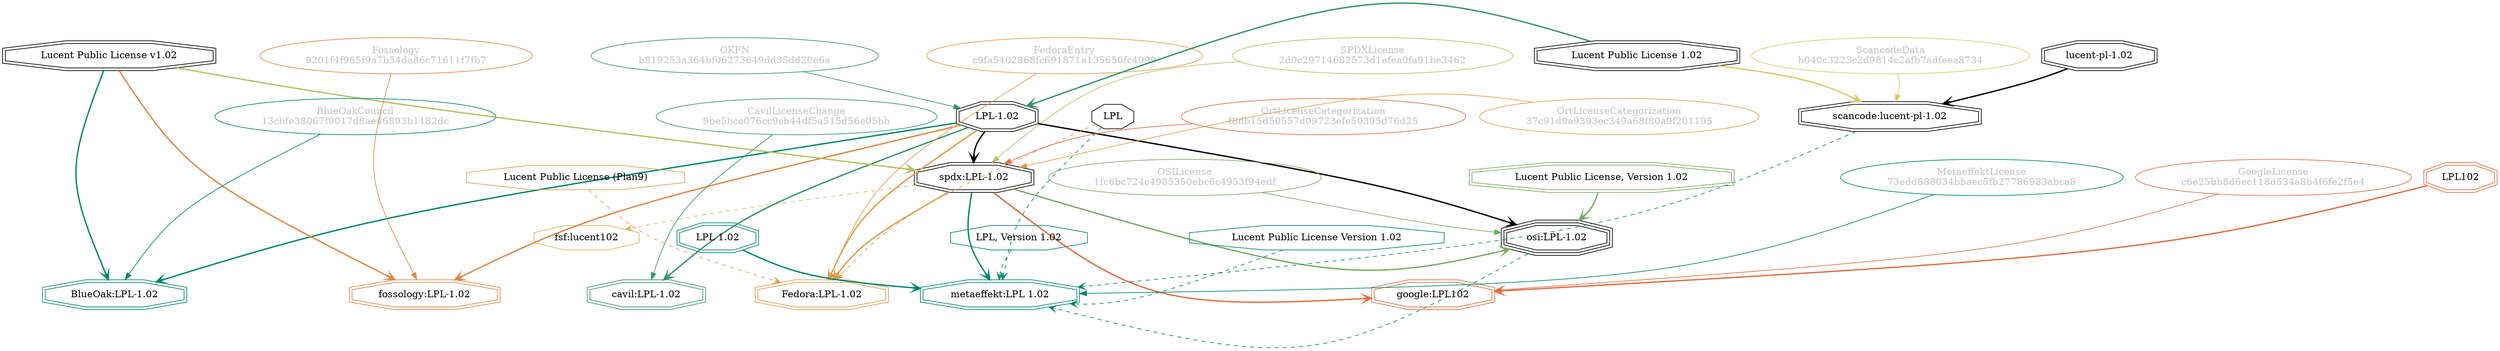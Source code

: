 strict digraph {
    node [shape=box];
    graph [splines=curved];
    2557 [label="SPDXLicense\n2d0c29714682573d1efea0fa91be3462"
         ,fontcolor=gray
         ,color="#b8bf62"
         ,fillcolor="beige;1"
         ,shape=ellipse];
    2558 [label="spdx:LPL-1.02"
         ,shape=doubleoctagon];
    2559 [label="LPL-1.02"
         ,shape=doubleoctagon];
    2560 [label="Lucent Public License v1.02"
         ,shape=doubleoctagon];
    5104 [label="OSILicense\n1fc6bc724c4985350ebc6c4953f94edf"
         ,fontcolor=gray
         ,color="#78ab63"
         ,fillcolor="beige;1"
         ,shape=ellipse];
    5105 [label="osi:LPL-1.02"
         ,shape=tripleoctagon];
    5106 [label="Lucent Public License, Version 1.02"
         ,color="#78ab63"
         ,shape=doubleoctagon];
    5543 [label="GoogleLicense\nc6e25bb8d6ec118d534a8b4f6fe2f5e4"
         ,fontcolor=gray
         ,color="#e06f45"
         ,fillcolor="beige;1"
         ,shape=ellipse];
    5544 [label="google:LPL102"
         ,color="#e06f45"
         ,shape=doubleoctagon];
    5545 [label=LPL102
         ,color="#e06f45"
         ,shape=doubleoctagon];
    7001 [label="FedoraEntry\nc9fa5402868fc691871a135650fc4999"
         ,fontcolor=gray
         ,color="#e09d4b"
         ,fillcolor="beige;1"
         ,shape=ellipse];
    7002 [label="Fedora:LPL-1.02"
         ,color="#e09d4b"
         ,shape=doubleoctagon];
    7003 [label="Lucent Public License (Plan9)"
         ,color="#e09d4b"
         ,shape=octagon];
    7004 [label=LPL,shape=octagon];
    9131 [label="BlueOakCouncil\n13cbfe38067f9017d8ae46893b1182dc"
         ,fontcolor=gray
         ,color="#00876c"
         ,fillcolor="beige;1"
         ,shape=ellipse];
    9132 [label="BlueOak:LPL-1.02"
         ,color="#00876c"
         ,shape=doubleoctagon];
    10792 [label="fsf:lucent102"
          ,color="#deb256"
          ,shape=octagon];
    18852 [label="ScancodeData\nb040c3223c2d9814c2afb7adfeea8734"
          ,fontcolor=gray
          ,color="#dac767"
          ,fillcolor="beige;1"
          ,shape=ellipse];
    18853 [label="scancode:lucent-pl-1.02"
          ,shape=doubleoctagon];
    18854 [label="lucent-pl-1.02"
          ,shape=doubleoctagon];
    18855 [label="Lucent Public License 1.02"
          ,shape=doubleoctagon];
    26482 [label="Fossology\n9201f4f965f9a7b54da86c71611f7fb7"
          ,fontcolor=gray
          ,color="#e18745"
          ,fillcolor="beige;1"
          ,shape=ellipse];
    26483 [label="fossology:LPL-1.02"
          ,color="#e18745"
          ,shape=doubleoctagon];
    28323 [label="OKFN\nb819253a364bf06273649dd35dd20e6a"
          ,fontcolor=gray
          ,color="#379469"
          ,fillcolor="beige;1"
          ,shape=ellipse];
    28792 [label="OrtLicenseCategorization\nf8db15d50557d09723efe50395d76d25"
          ,fontcolor=gray
          ,color="#e06f45"
          ,fillcolor="beige;1"
          ,shape=ellipse];
    35545 [label="OrtLicenseCategorization\n37c91d9a9393ec349a68f80a9f201195"
          ,fontcolor=gray
          ,color="#e09d4b"
          ,fillcolor="beige;1"
          ,shape=ellipse];
    37118 [label="CavilLicenseChange\n9be5bce076cc9cb44df5a515d56e05bb"
          ,fontcolor=gray
          ,color="#379469"
          ,fillcolor="beige;1"
          ,shape=ellipse];
    37119 [label="cavil:LPL-1.02"
          ,color="#379469"
          ,shape=doubleoctagon];
    44239 [label="MetaeffektLicense\n73edd888034bbaec5fb27786983abca8"
          ,fontcolor=gray
          ,color="#00876c"
          ,fillcolor="beige;1"
          ,shape=ellipse];
    44240 [label="metaeffekt:LPL 1.02"
          ,color="#00876c"
          ,shape=doubleoctagon];
    44241 [label="LPL 1.02"
          ,color="#00876c"
          ,shape=doubleoctagon];
    44242 [label="LPL, Version 1.02"
          ,color="#00876c"
          ,shape=octagon];
    44243 [label="Lucent Public License Version 1.02"
          ,color="#00876c"
          ,shape=octagon];
    2557 -> 2558 [weight=0.5
                 ,color="#b8bf62"];
    2558 -> 5105 [style=bold
                 ,arrowhead=vee
                 ,weight=0.7
                 ,color="#78ab63"];
    2558 -> 5544 [style=bold
                 ,arrowhead=vee
                 ,weight=0.7
                 ,color="#e06f45"];
    2558 -> 7002 [style=bold
                 ,arrowhead=vee
                 ,weight=0.7
                 ,color="#e09d4b"];
    2558 -> 10792 [style=dashed
                  ,arrowhead=vee
                  ,weight=0.5
                  ,color="#deb256"];
    2558 -> 44240 [style=bold
                  ,arrowhead=vee
                  ,weight=0.7
                  ,color="#00876c"];
    2559 -> 2558 [style=bold
                 ,arrowhead=vee
                 ,weight=0.7];
    2559 -> 5105 [style=bold
                 ,arrowhead=vee
                 ,weight=0.7];
    2559 -> 7002 [style=bold
                 ,arrowhead=vee
                 ,weight=0.7
                 ,color="#e09d4b"];
    2559 -> 9132 [style=bold
                 ,arrowhead=vee
                 ,weight=0.7
                 ,color="#00876c"];
    2559 -> 26483 [style=bold
                  ,arrowhead=vee
                  ,weight=0.7
                  ,color="#e18745"];
    2559 -> 37119 [style=bold
                  ,arrowhead=vee
                  ,weight=0.7
                  ,color="#379469"];
    2559 -> 37119 [style=bold
                  ,arrowhead=vee
                  ,weight=0.7
                  ,color="#379469"];
    2560 -> 2558 [style=bold
                 ,arrowhead=vee
                 ,weight=0.7
                 ,color="#b8bf62"];
    2560 -> 9132 [style=bold
                 ,arrowhead=vee
                 ,weight=0.7
                 ,color="#00876c"];
    2560 -> 26483 [style=bold
                  ,arrowhead=vee
                  ,weight=0.7
                  ,color="#e18745"];
    5104 -> 5105 [weight=0.5
                 ,color="#78ab63"];
    5105 -> 44240 [style=dashed
                  ,arrowhead=vee
                  ,weight=0.5
                  ,color="#00876c"];
    5106 -> 5105 [style=bold
                 ,arrowhead=vee
                 ,weight=0.7
                 ,color="#78ab63"];
    5543 -> 5544 [weight=0.5
                 ,color="#e06f45"];
    5545 -> 5544 [style=bold
                 ,arrowhead=vee
                 ,weight=0.7
                 ,color="#e06f45"];
    7001 -> 7002 [weight=0.5
                 ,color="#e09d4b"];
    7003 -> 7002 [style=dashed
                 ,arrowhead=vee
                 ,weight=0.5
                 ,color="#e09d4b"];
    7004 -> 7002 [style=dashed
                 ,arrowhead=vee
                 ,weight=0.5
                 ,color="#e09d4b"];
    7004 -> 44240 [style=dashed
                  ,arrowhead=vee
                  ,weight=0.5
                  ,color="#00876c"];
    9131 -> 9132 [weight=0.5
                 ,color="#00876c"];
    18852 -> 18853 [weight=0.5
                   ,color="#dac767"];
    18853 -> 44240 [style=dashed
                   ,arrowhead=vee
                   ,weight=0.5
                   ,color="#00876c"];
    18854 -> 18853 [style=bold
                   ,arrowhead=vee
                   ,weight=0.7];
    18855 -> 2559 [style=bold
                  ,arrowhead=vee
                  ,weight=0.7
                  ,color="#379469"];
    18855 -> 18853 [style=bold
                   ,arrowhead=vee
                   ,weight=0.7
                   ,color="#dac767"];
    26482 -> 26483 [weight=0.5
                   ,color="#e18745"];
    28323 -> 2559 [weight=0.5
                  ,color="#379469"];
    28792 -> 2558 [weight=0.5
                  ,color="#e06f45"];
    35545 -> 2558 [weight=0.5
                  ,color="#e09d4b"];
    37118 -> 37119 [weight=0.5
                   ,color="#379469"];
    44239 -> 44240 [weight=0.5
                   ,color="#00876c"];
    44241 -> 44240 [style=bold
                   ,arrowhead=vee
                   ,weight=0.7
                   ,color="#00876c"];
    44241 -> 44240 [style=bold
                   ,arrowhead=vee
                   ,weight=0.7
                   ,color="#00876c"];
    44242 -> 44240 [style=dashed
                   ,arrowhead=vee
                   ,weight=0.5
                   ,color="#00876c"];
    44243 -> 44240 [style=dashed
                   ,arrowhead=vee
                   ,weight=0.5
                   ,color="#00876c"];
}

